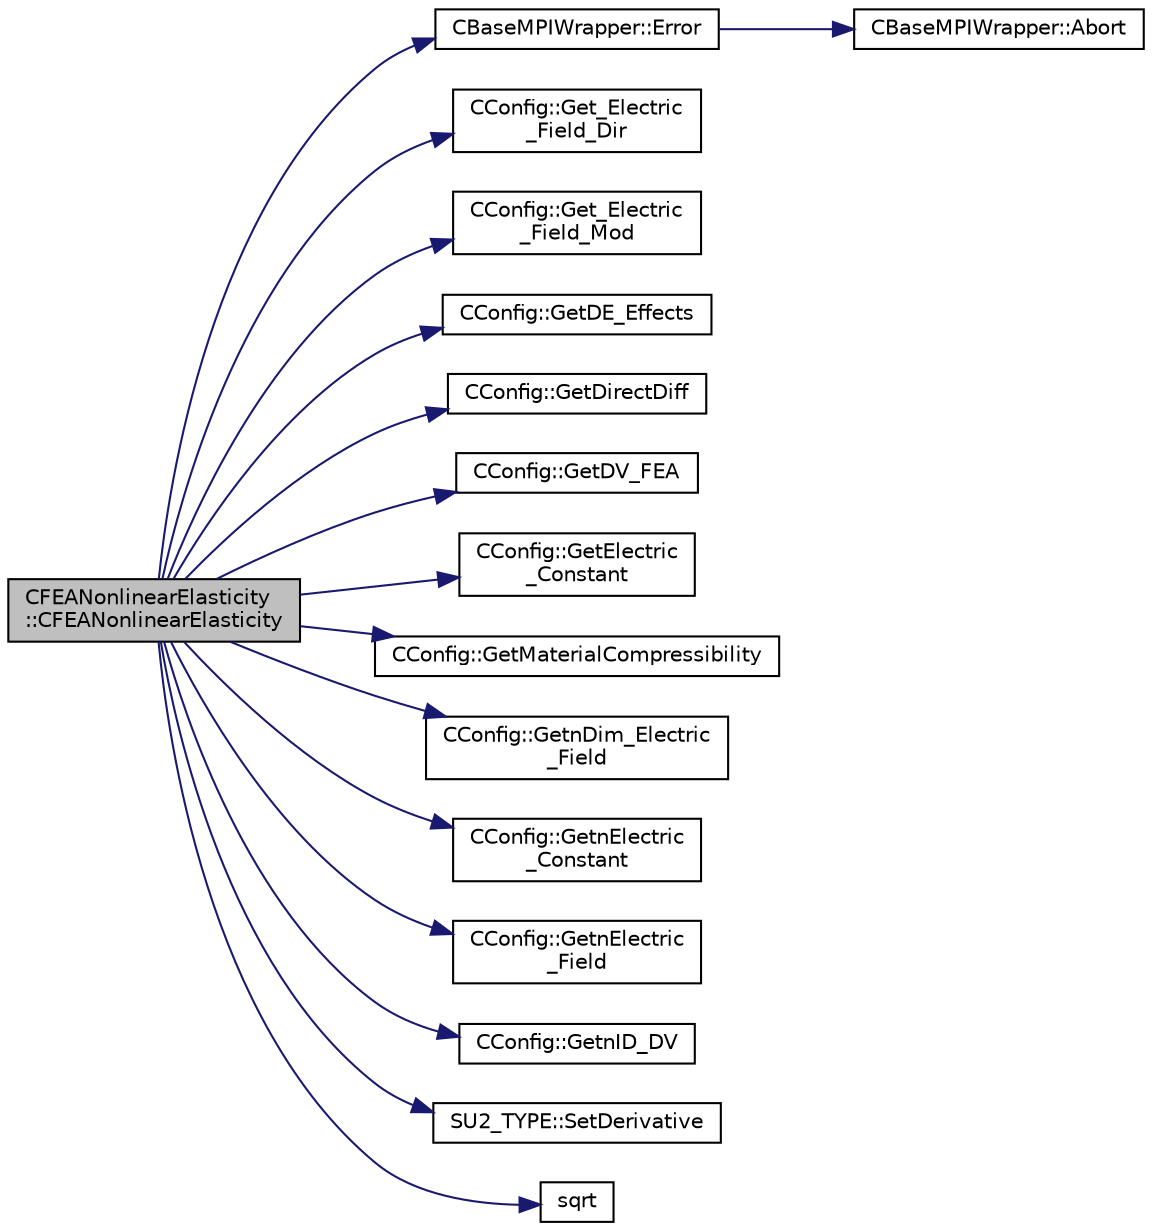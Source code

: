 digraph "CFEANonlinearElasticity::CFEANonlinearElasticity"
{
 // LATEX_PDF_SIZE
  edge [fontname="Helvetica",fontsize="10",labelfontname="Helvetica",labelfontsize="10"];
  node [fontname="Helvetica",fontsize="10",shape=record];
  rankdir="LR";
  Node1 [label="CFEANonlinearElasticity\l::CFEANonlinearElasticity",height=0.2,width=0.4,color="black", fillcolor="grey75", style="filled", fontcolor="black",tooltip="Constructor of the class."];
  Node1 -> Node2 [color="midnightblue",fontsize="10",style="solid",fontname="Helvetica"];
  Node2 [label="CBaseMPIWrapper::Error",height=0.2,width=0.4,color="black", fillcolor="white", style="filled",URL="$classCBaseMPIWrapper.html#a04457c47629bda56704e6a8804833eeb",tooltip=" "];
  Node2 -> Node3 [color="midnightblue",fontsize="10",style="solid",fontname="Helvetica"];
  Node3 [label="CBaseMPIWrapper::Abort",height=0.2,width=0.4,color="black", fillcolor="white", style="filled",URL="$classCBaseMPIWrapper.html#af7297d861dca86b45cf561b6ab642e8f",tooltip=" "];
  Node1 -> Node4 [color="midnightblue",fontsize="10",style="solid",fontname="Helvetica"];
  Node4 [label="CConfig::Get_Electric\l_Field_Dir",height=0.2,width=0.4,color="black", fillcolor="white", style="filled",URL="$classCConfig.html#a51816800a3be644a0cffc68f08e387fb",tooltip="Get the direction of the electric field in reference configuration."];
  Node1 -> Node5 [color="midnightblue",fontsize="10",style="solid",fontname="Helvetica"];
  Node5 [label="CConfig::Get_Electric\l_Field_Mod",height=0.2,width=0.4,color="black", fillcolor="white", style="filled",URL="$classCConfig.html#afa87d6ec224fd687013b4e0e9ac7e193",tooltip="Get the values for the electric field modulus."];
  Node1 -> Node6 [color="midnightblue",fontsize="10",style="solid",fontname="Helvetica"];
  Node6 [label="CConfig::GetDE_Effects",height=0.2,width=0.4,color="black", fillcolor="white", style="filled",URL="$classCConfig.html#a62ca95c832d0e3492d1a55320b0c06e8",tooltip="Decide whether to apply DE effects to the model."];
  Node1 -> Node7 [color="midnightblue",fontsize="10",style="solid",fontname="Helvetica"];
  Node7 [label="CConfig::GetDirectDiff",height=0.2,width=0.4,color="black", fillcolor="white", style="filled",URL="$classCConfig.html#a1756760d4a98f886411a703d71bda3f2",tooltip="Get the direct differentation method."];
  Node1 -> Node8 [color="midnightblue",fontsize="10",style="solid",fontname="Helvetica"];
  Node8 [label="CConfig::GetDV_FEA",height=0.2,width=0.4,color="black", fillcolor="white", style="filled",URL="$classCConfig.html#a5909743f9efd40e18336118561f6f8d1",tooltip="Get the kind of design variable for FEA."];
  Node1 -> Node9 [color="midnightblue",fontsize="10",style="solid",fontname="Helvetica"];
  Node9 [label="CConfig::GetElectric\l_Constant",height=0.2,width=0.4,color="black", fillcolor="white", style="filled",URL="$classCConfig.html#aaf0a85db92226d15611f08748b061b98",tooltip="Get the value of the DE modulus."];
  Node1 -> Node10 [color="midnightblue",fontsize="10",style="solid",fontname="Helvetica"];
  Node10 [label="CConfig::GetMaterialCompressibility",height=0.2,width=0.4,color="black", fillcolor="white", style="filled",URL="$classCConfig.html#ab17cc5ecef2947f06f41204050c78dd1",tooltip="Compressibility/incompressibility of the solids analysed using the structural solver."];
  Node1 -> Node11 [color="midnightblue",fontsize="10",style="solid",fontname="Helvetica"];
  Node11 [label="CConfig::GetnDim_Electric\l_Field",height=0.2,width=0.4,color="black", fillcolor="white", style="filled",URL="$classCConfig.html#aa077865d39b0cc8a841e82ef86564bee",tooltip="Get the dimensionality of the electric field."];
  Node1 -> Node12 [color="midnightblue",fontsize="10",style="solid",fontname="Helvetica"];
  Node12 [label="CConfig::GetnElectric\l_Constant",height=0.2,width=0.4,color="black", fillcolor="white", style="filled",URL="$classCConfig.html#ae39eae460c75e1932a21aee3a364f6d1",tooltip="Get the number of different electric constants."];
  Node1 -> Node13 [color="midnightblue",fontsize="10",style="solid",fontname="Helvetica"];
  Node13 [label="CConfig::GetnElectric\l_Field",height=0.2,width=0.4,color="black", fillcolor="white", style="filled",URL="$classCConfig.html#a5e7b3c84f3758518ab6c15cd9aa074da",tooltip="Get the number of different values for the modulus of the electric field."];
  Node1 -> Node14 [color="midnightblue",fontsize="10",style="solid",fontname="Helvetica"];
  Node14 [label="CConfig::GetnID_DV",height=0.2,width=0.4,color="black", fillcolor="white", style="filled",URL="$classCConfig.html#a6cc1824559cea8fffb0d1823916ce9c6",tooltip="Get the ID for the FEA region that we want to compute the gradient for using direct differentiation."];
  Node1 -> Node15 [color="midnightblue",fontsize="10",style="solid",fontname="Helvetica"];
  Node15 [label="SU2_TYPE::SetDerivative",height=0.2,width=0.4,color="black", fillcolor="white", style="filled",URL="$namespaceSU2__TYPE.html#ab0b85db43e1495ffbb0f2c823f24935e",tooltip="Set the derivative value of the datatype (needs to be implemented for each new type)."];
  Node1 -> Node16 [color="midnightblue",fontsize="10",style="solid",fontname="Helvetica"];
  Node16 [label="sqrt",height=0.2,width=0.4,color="black", fillcolor="white", style="filled",URL="$group__SIMD.html#ga54a1925ab40fb4249ea255072520de35",tooltip=" "];
}
